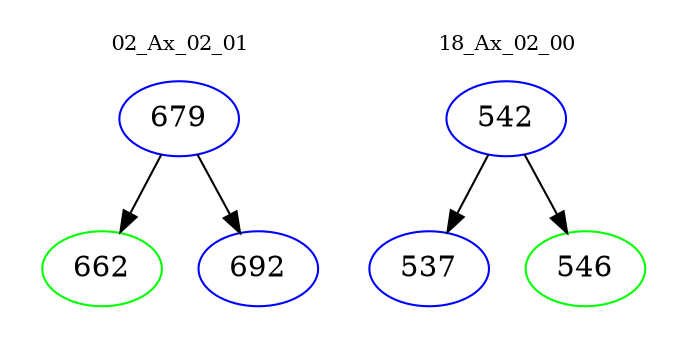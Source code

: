 digraph{
subgraph cluster_0 {
color = white
label = "02_Ax_02_01";
fontsize=10;
T0_679 [label="679", color="blue"]
T0_679 -> T0_662 [color="black"]
T0_662 [label="662", color="green"]
T0_679 -> T0_692 [color="black"]
T0_692 [label="692", color="blue"]
}
subgraph cluster_1 {
color = white
label = "18_Ax_02_00";
fontsize=10;
T1_542 [label="542", color="blue"]
T1_542 -> T1_537 [color="black"]
T1_537 [label="537", color="blue"]
T1_542 -> T1_546 [color="black"]
T1_546 [label="546", color="green"]
}
}

